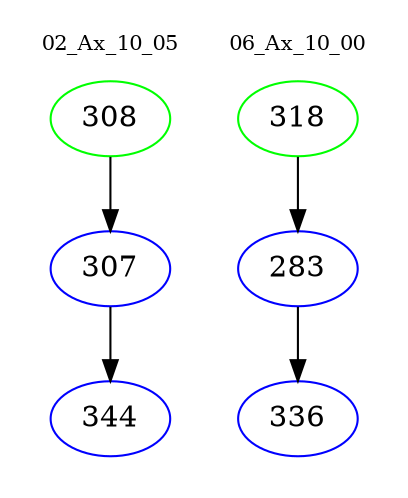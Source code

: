 digraph{
subgraph cluster_0 {
color = white
label = "02_Ax_10_05";
fontsize=10;
T0_308 [label="308", color="green"]
T0_308 -> T0_307 [color="black"]
T0_307 [label="307", color="blue"]
T0_307 -> T0_344 [color="black"]
T0_344 [label="344", color="blue"]
}
subgraph cluster_1 {
color = white
label = "06_Ax_10_00";
fontsize=10;
T1_318 [label="318", color="green"]
T1_318 -> T1_283 [color="black"]
T1_283 [label="283", color="blue"]
T1_283 -> T1_336 [color="black"]
T1_336 [label="336", color="blue"]
}
}
